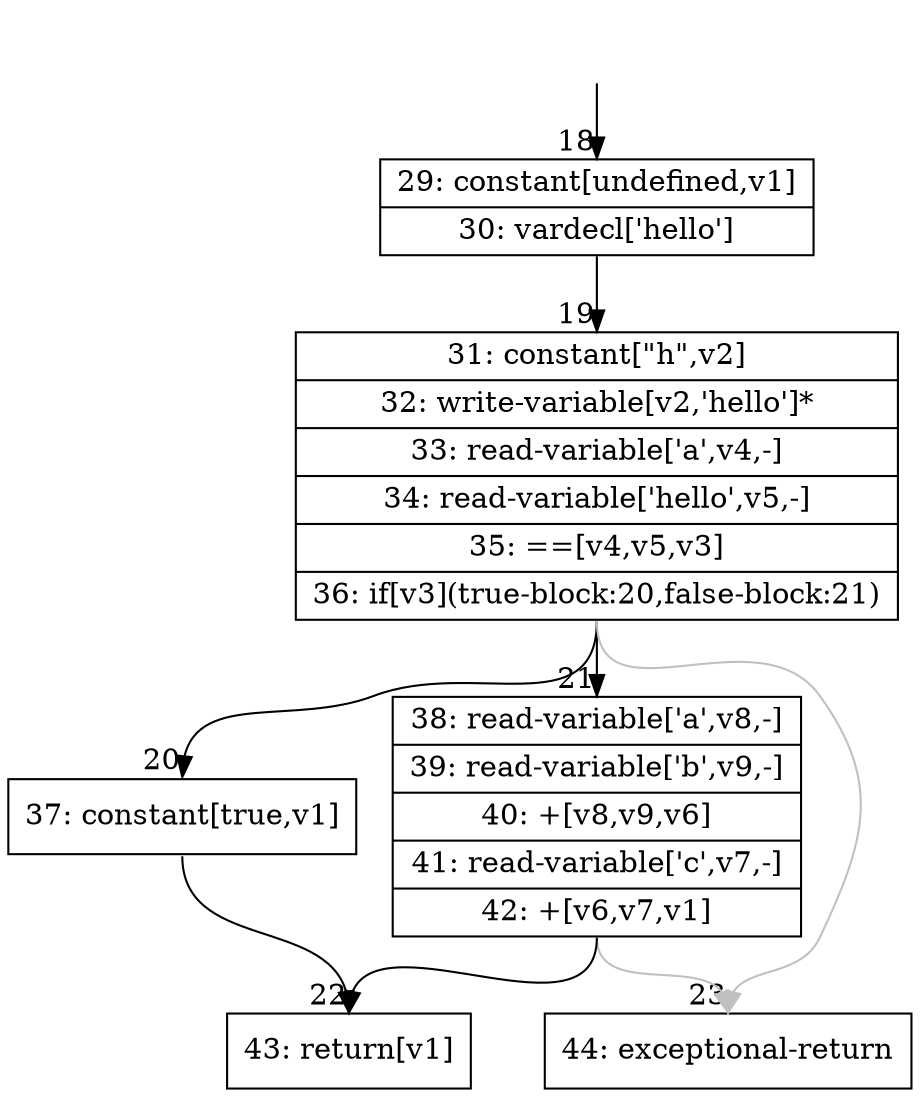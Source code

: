 digraph {
rankdir="TD"
BB_entry4[shape=none,label=""];
BB_entry4 -> BB18 [tailport=s, headport=n, headlabel="    18"]
BB18 [shape=record label="{29: constant[undefined,v1]|30: vardecl['hello']}" ] 
BB18 -> BB19 [tailport=s, headport=n, headlabel="      19"]
BB19 [shape=record label="{31: constant[\"h\",v2]|32: write-variable[v2,'hello']*|33: read-variable['a',v4,-]|34: read-variable['hello',v5,-]|35: ==[v4,v5,v3]|36: if[v3](true-block:20,false-block:21)}" ] 
BB19 -> BB20 [tailport=s, headport=n, headlabel="      20"]
BB19 -> BB21 [tailport=s, headport=n, headlabel="      21"]
BB19 -> BB23 [tailport=s, headport=n, color=gray, headlabel="      23"]
BB20 [shape=record label="{37: constant[true,v1]}" ] 
BB20 -> BB22 [tailport=s, headport=n, headlabel="      22"]
BB21 [shape=record label="{38: read-variable['a',v8,-]|39: read-variable['b',v9,-]|40: +[v8,v9,v6]|41: read-variable['c',v7,-]|42: +[v6,v7,v1]}" ] 
BB21 -> BB22 [tailport=s, headport=n]
BB21 -> BB23 [tailport=s, headport=n, color=gray]
BB22 [shape=record label="{43: return[v1]}" ] 
BB23 [shape=record label="{44: exceptional-return}" ] 
//#$~ 27
}
